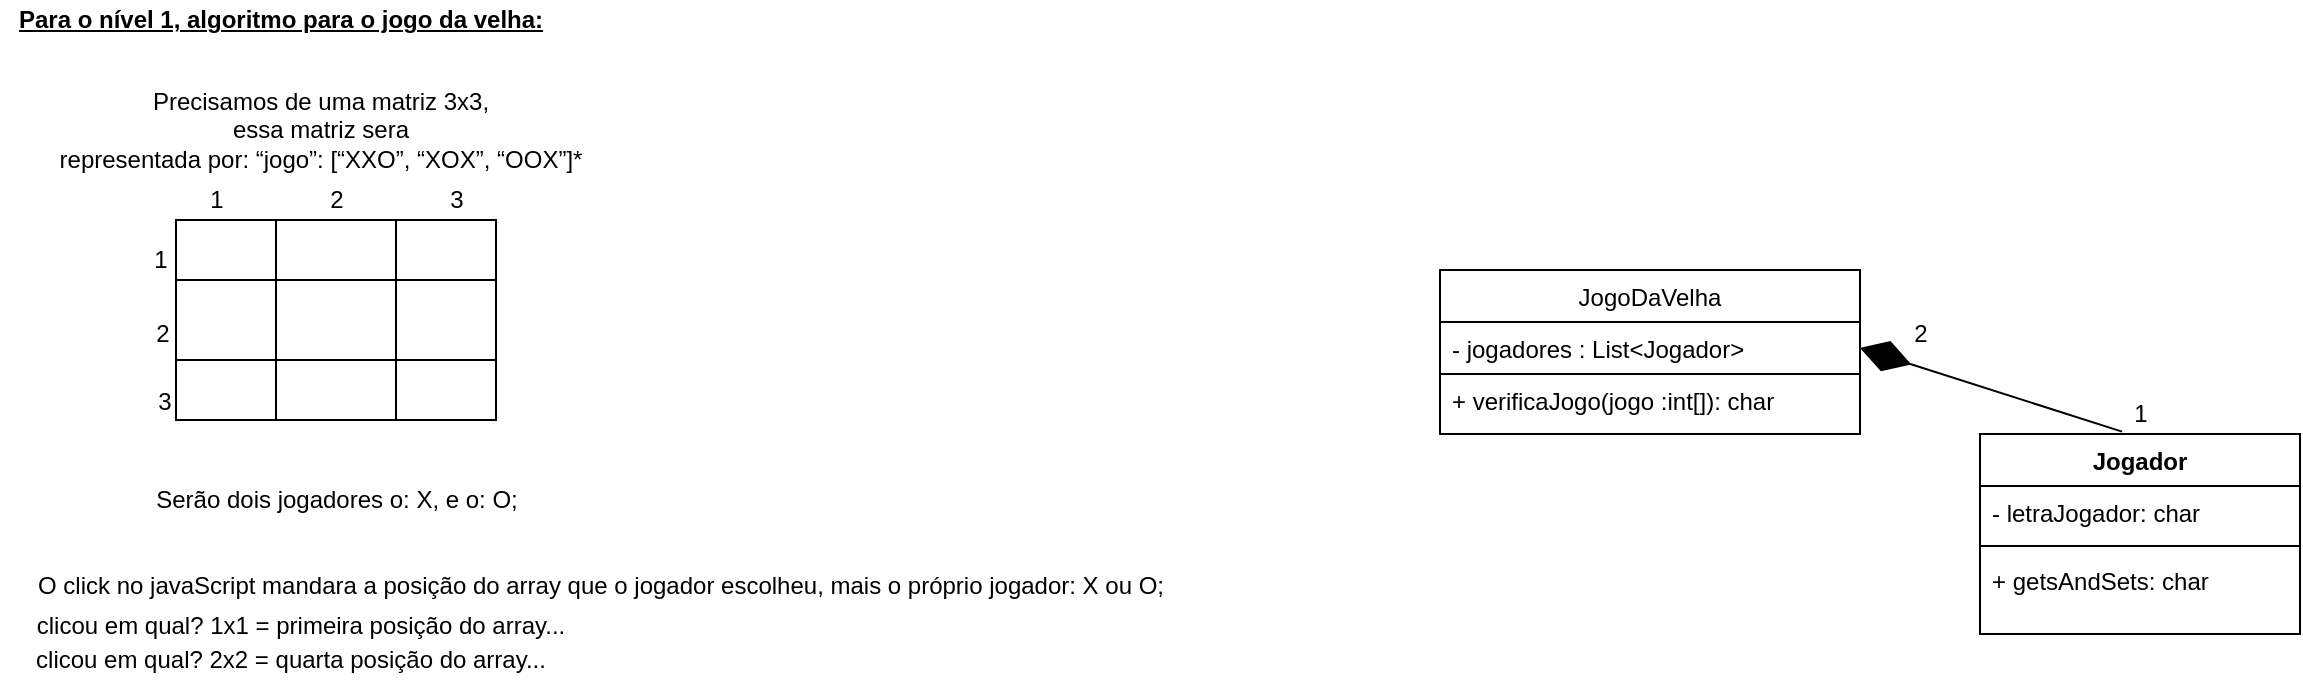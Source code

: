 <mxfile version="13.1.1" type="github">
  <diagram id="khcbJopSJ2TuTnvJd8K6" name="Algoritmo jogo da velha">
    <mxGraphModel dx="2249" dy="762" grid="1" gridSize="10" guides="1" tooltips="1" connect="1" arrows="1" fold="1" page="1" pageScale="1" pageWidth="827" pageHeight="1169" math="0" shadow="0">
      <root>
        <mxCell id="0" />
        <mxCell id="1" parent="0" />
        <mxCell id="aO-OdemG8Kh4dcv20YWD-44" value="" style="rounded=0;whiteSpace=wrap;html=1;" vertex="1" parent="1">
          <mxGeometry x="310" y="197" width="210" height="30" as="geometry" />
        </mxCell>
        <mxCell id="aO-OdemG8Kh4dcv20YWD-1" value="" style="rounded=0;whiteSpace=wrap;html=1;" vertex="1" parent="1">
          <mxGeometry x="-322" y="120" width="160" height="100" as="geometry" />
        </mxCell>
        <mxCell id="aO-OdemG8Kh4dcv20YWD-4" value="" style="endArrow=none;html=1;entryX=1;entryY=0.25;entryDx=0;entryDy=0;exitX=0;exitY=0.25;exitDx=0;exitDy=0;" edge="1" parent="1">
          <mxGeometry width="50" height="50" relative="1" as="geometry">
            <mxPoint x="-322" y="190" as="sourcePoint" />
            <mxPoint x="-162" y="190" as="targetPoint" />
          </mxGeometry>
        </mxCell>
        <mxCell id="aO-OdemG8Kh4dcv20YWD-8" value="" style="endArrow=none;html=1;entryX=0.5;entryY=0;entryDx=0;entryDy=0;exitX=0.5;exitY=1;exitDx=0;exitDy=0;" edge="1" parent="1">
          <mxGeometry width="50" height="50" relative="1" as="geometry">
            <mxPoint x="-272" y="220" as="sourcePoint" />
            <mxPoint x="-272" y="120" as="targetPoint" />
            <Array as="points">
              <mxPoint x="-272" y="150" />
            </Array>
          </mxGeometry>
        </mxCell>
        <mxCell id="aO-OdemG8Kh4dcv20YWD-9" value="" style="endArrow=none;html=1;entryX=0.5;entryY=0;entryDx=0;entryDy=0;exitX=0.5;exitY=1;exitDx=0;exitDy=0;" edge="1" parent="1">
          <mxGeometry width="50" height="50" relative="1" as="geometry">
            <mxPoint x="-212" y="220" as="sourcePoint" />
            <mxPoint x="-212" y="120" as="targetPoint" />
            <Array as="points">
              <mxPoint x="-212" y="150" />
            </Array>
          </mxGeometry>
        </mxCell>
        <mxCell id="aO-OdemG8Kh4dcv20YWD-11" value="" style="endArrow=none;html=1;entryX=1;entryY=0.25;entryDx=0;entryDy=0;exitX=0;exitY=0.25;exitDx=0;exitDy=0;" edge="1" parent="1">
          <mxGeometry width="50" height="50" relative="1" as="geometry">
            <mxPoint x="-322" y="150" as="sourcePoint" />
            <mxPoint x="-162" y="150" as="targetPoint" />
            <Array as="points">
              <mxPoint x="-262" y="150" />
            </Array>
          </mxGeometry>
        </mxCell>
        <mxCell id="aO-OdemG8Kh4dcv20YWD-12" value="1" style="text;html=1;align=center;verticalAlign=middle;resizable=0;points=[];autosize=1;" vertex="1" parent="1">
          <mxGeometry x="-340" y="130" width="20" height="20" as="geometry" />
        </mxCell>
        <mxCell id="aO-OdemG8Kh4dcv20YWD-13" value="2" style="text;html=1;align=center;verticalAlign=middle;resizable=0;points=[];autosize=1;" vertex="1" parent="1">
          <mxGeometry x="-339" y="167" width="20" height="20" as="geometry" />
        </mxCell>
        <mxCell id="aO-OdemG8Kh4dcv20YWD-14" value="3" style="text;html=1;align=center;verticalAlign=middle;resizable=0;points=[];autosize=1;" vertex="1" parent="1">
          <mxGeometry x="-338" y="201" width="20" height="20" as="geometry" />
        </mxCell>
        <mxCell id="aO-OdemG8Kh4dcv20YWD-15" value="1" style="text;html=1;align=center;verticalAlign=middle;resizable=0;points=[];autosize=1;" vertex="1" parent="1">
          <mxGeometry x="-312" y="100" width="20" height="20" as="geometry" />
        </mxCell>
        <mxCell id="aO-OdemG8Kh4dcv20YWD-16" value="2" style="text;html=1;align=center;verticalAlign=middle;resizable=0;points=[];autosize=1;" vertex="1" parent="1">
          <mxGeometry x="-252" y="100" width="20" height="20" as="geometry" />
        </mxCell>
        <mxCell id="aO-OdemG8Kh4dcv20YWD-17" value="3" style="text;html=1;align=center;verticalAlign=middle;resizable=0;points=[];autosize=1;" vertex="1" parent="1">
          <mxGeometry x="-192" y="100" width="20" height="20" as="geometry" />
        </mxCell>
        <mxCell id="aO-OdemG8Kh4dcv20YWD-18" value="Precisamos de uma matriz 3x3, &lt;br&gt;essa matriz sera &lt;br&gt;representada por:&amp;nbsp;“jogo”: [“XXO”, “XOX”, “OOX”]*" style="text;html=1;align=center;verticalAlign=middle;resizable=0;points=[];autosize=1;" vertex="1" parent="1">
          <mxGeometry x="-390" y="50" width="280" height="50" as="geometry" />
        </mxCell>
        <mxCell id="aO-OdemG8Kh4dcv20YWD-19" value="&lt;b&gt;&lt;u&gt;Para o nível 1, algoritmo para o jogo da velha:&lt;/u&gt;&lt;/b&gt;" style="text;html=1;align=center;verticalAlign=middle;resizable=0;points=[];autosize=1;" vertex="1" parent="1">
          <mxGeometry x="-410" y="10" width="280" height="20" as="geometry" />
        </mxCell>
        <mxCell id="aO-OdemG8Kh4dcv20YWD-22" value="Serão dois jogadores o: X, e o: O;" style="text;html=1;align=center;verticalAlign=middle;resizable=0;points=[];autosize=1;" vertex="1" parent="1">
          <mxGeometry x="-342" y="250" width="200" height="20" as="geometry" />
        </mxCell>
        <mxCell id="aO-OdemG8Kh4dcv20YWD-28" value="clicou em qual? 1x1 = primeira posição do array..." style="text;html=1;align=center;verticalAlign=middle;resizable=0;points=[];autosize=1;" vertex="1" parent="1">
          <mxGeometry x="-400" y="313" width="280" height="20" as="geometry" />
        </mxCell>
        <mxCell id="aO-OdemG8Kh4dcv20YWD-29" value="clicou em qual? 2x2 = quarta posição do array..." style="text;html=1;align=center;verticalAlign=middle;resizable=0;points=[];autosize=1;" vertex="1" parent="1">
          <mxGeometry x="-400" y="330" width="270" height="20" as="geometry" />
        </mxCell>
        <mxCell id="aO-OdemG8Kh4dcv20YWD-30" value="O click no javaScript mandara a posição do array que o jogador escolheu, mais o próprio jogador: X ou O;" style="text;html=1;align=center;verticalAlign=middle;resizable=0;points=[];autosize=1;" vertex="1" parent="1">
          <mxGeometry x="-400" y="293" width="580" height="20" as="geometry" />
        </mxCell>
        <mxCell id="aO-OdemG8Kh4dcv20YWD-31" value="Jogador" style="swimlane;fontStyle=1;align=center;verticalAlign=top;childLayout=stackLayout;horizontal=1;startSize=26;horizontalStack=0;resizeParent=1;resizeParentMax=0;resizeLast=0;collapsible=1;marginBottom=0;" vertex="1" parent="1">
          <mxGeometry x="580" y="227" width="160" height="100" as="geometry" />
        </mxCell>
        <mxCell id="aO-OdemG8Kh4dcv20YWD-32" value="- letraJogador: char" style="text;strokeColor=none;fillColor=none;align=left;verticalAlign=top;spacingLeft=4;spacingRight=4;overflow=hidden;rotatable=0;points=[[0,0.5],[1,0.5]];portConstraint=eastwest;" vertex="1" parent="aO-OdemG8Kh4dcv20YWD-31">
          <mxGeometry y="26" width="160" height="26" as="geometry" />
        </mxCell>
        <mxCell id="aO-OdemG8Kh4dcv20YWD-33" value="" style="line;strokeWidth=1;fillColor=none;align=left;verticalAlign=middle;spacingTop=-1;spacingLeft=3;spacingRight=3;rotatable=0;labelPosition=right;points=[];portConstraint=eastwest;" vertex="1" parent="aO-OdemG8Kh4dcv20YWD-31">
          <mxGeometry y="52" width="160" height="8" as="geometry" />
        </mxCell>
        <mxCell id="aO-OdemG8Kh4dcv20YWD-34" value="+ getsAndSets: char" style="text;strokeColor=none;fillColor=none;align=left;verticalAlign=top;spacingLeft=4;spacingRight=4;overflow=hidden;rotatable=0;points=[[0,0.5],[1,0.5]];portConstraint=eastwest;" vertex="1" parent="aO-OdemG8Kh4dcv20YWD-31">
          <mxGeometry y="60" width="160" height="40" as="geometry" />
        </mxCell>
        <mxCell id="aO-OdemG8Kh4dcv20YWD-35" value="" style="endArrow=diamondThin;endFill=1;endSize=24;html=1;exitX=0.444;exitY=-0.012;exitDx=0;exitDy=0;exitPerimeter=0;entryX=1;entryY=0.5;entryDx=0;entryDy=0;" edge="1" parent="1" source="aO-OdemG8Kh4dcv20YWD-31" target="aO-OdemG8Kh4dcv20YWD-24">
          <mxGeometry width="160" relative="1" as="geometry">
            <mxPoint x="210" y="240" as="sourcePoint" />
            <mxPoint x="542.94" y="95.22" as="targetPoint" />
            <Array as="points" />
          </mxGeometry>
        </mxCell>
        <mxCell id="aO-OdemG8Kh4dcv20YWD-36" value="2" style="text;html=1;align=center;verticalAlign=middle;resizable=0;points=[];autosize=1;" vertex="1" parent="1">
          <mxGeometry x="540" y="167" width="20" height="20" as="geometry" />
        </mxCell>
        <mxCell id="aO-OdemG8Kh4dcv20YWD-37" value="1" style="text;html=1;align=center;verticalAlign=middle;resizable=0;points=[];autosize=1;" vertex="1" parent="1">
          <mxGeometry x="650" y="207" width="20" height="20" as="geometry" />
        </mxCell>
        <mxCell id="aO-OdemG8Kh4dcv20YWD-42" value="+ verificaJogo(jogo :int[]): char" style="text;strokeColor=none;fillColor=none;align=left;verticalAlign=top;spacingLeft=4;spacingRight=4;overflow=hidden;rotatable=0;points=[[0,0.5],[1,0.5]];portConstraint=eastwest;" vertex="1" parent="1">
          <mxGeometry x="310" y="197" width="210" height="26" as="geometry" />
        </mxCell>
        <mxCell id="aO-OdemG8Kh4dcv20YWD-23" value="JogoDaVelha" style="swimlane;fontStyle=0;childLayout=stackLayout;horizontal=1;startSize=26;fillColor=none;horizontalStack=0;resizeParent=1;resizeParentMax=0;resizeLast=0;collapsible=1;marginBottom=0;" vertex="1" parent="1">
          <mxGeometry x="310" y="145" width="210" height="52" as="geometry">
            <mxRectangle x="330" y="40" width="60" height="26" as="alternateBounds" />
          </mxGeometry>
        </mxCell>
        <mxCell id="aO-OdemG8Kh4dcv20YWD-24" value="- jogadores : List&lt;Jogador&gt;" style="text;strokeColor=none;fillColor=none;align=left;verticalAlign=top;spacingLeft=4;spacingRight=4;overflow=hidden;rotatable=0;points=[[0,0.5],[1,0.5]];portConstraint=eastwest;" vertex="1" parent="aO-OdemG8Kh4dcv20YWD-23">
          <mxGeometry y="26" width="210" height="26" as="geometry" />
        </mxCell>
      </root>
    </mxGraphModel>
  </diagram>
</mxfile>
